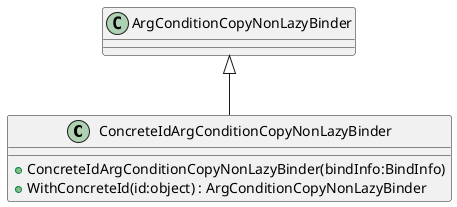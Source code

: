 @startuml
class ConcreteIdArgConditionCopyNonLazyBinder {
    + ConcreteIdArgConditionCopyNonLazyBinder(bindInfo:BindInfo)
    + WithConcreteId(id:object) : ArgConditionCopyNonLazyBinder
}
ArgConditionCopyNonLazyBinder <|-- ConcreteIdArgConditionCopyNonLazyBinder
@enduml
